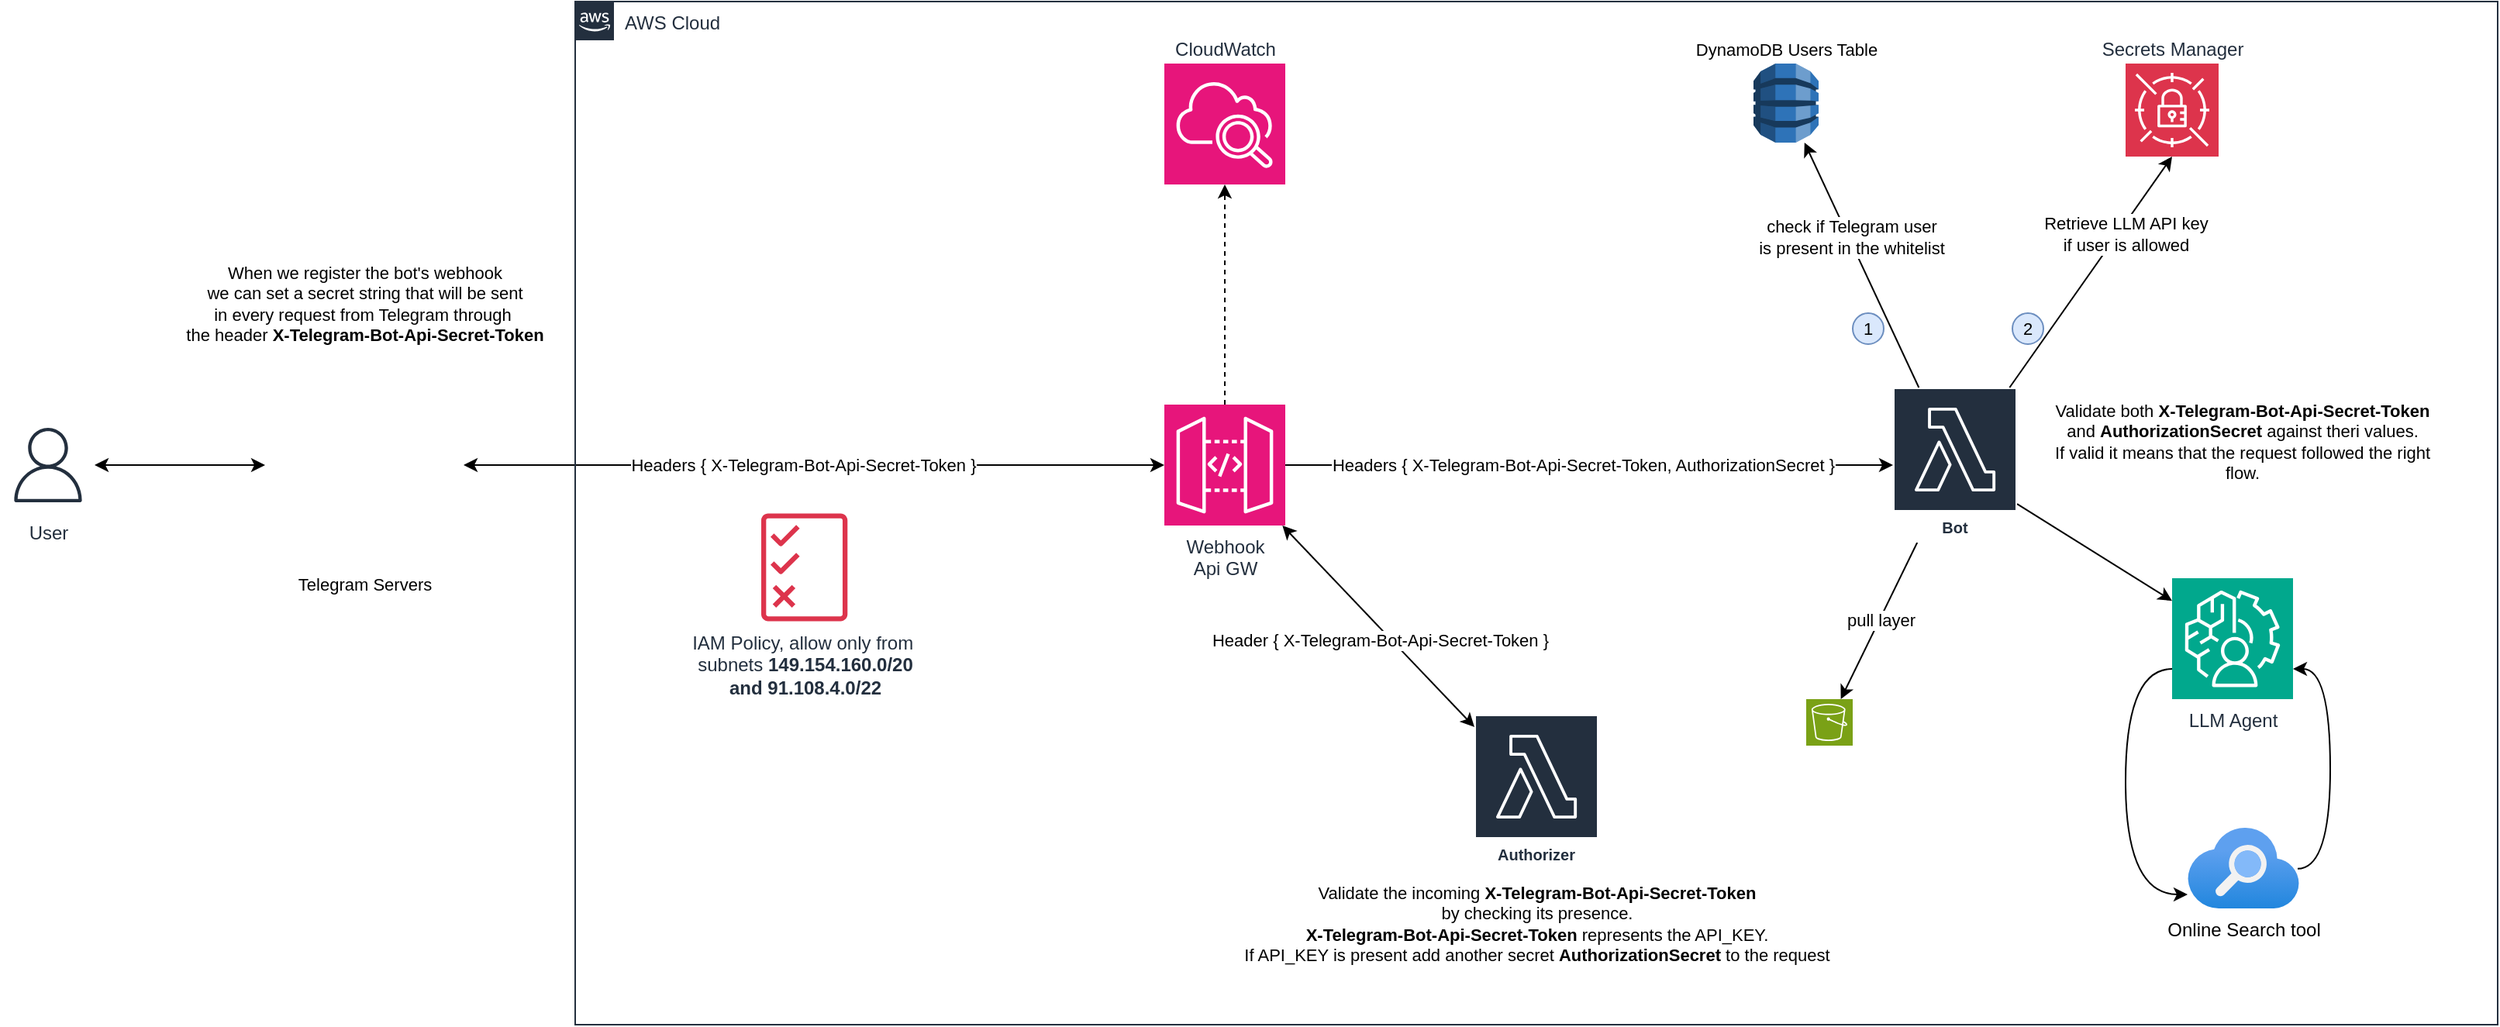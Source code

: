 <mxfile version="26.2.8">
  <diagram name="Pagina-1" id="fYTfs4sDM6bufokIppUH">
    <mxGraphModel dx="1175" dy="205" grid="1" gridSize="10" guides="1" tooltips="1" connect="1" arrows="1" fold="1" page="1" pageScale="1" pageWidth="827" pageHeight="1169" math="0" shadow="0">
      <root>
        <mxCell id="0" />
        <mxCell id="1" parent="0" />
        <mxCell id="7ggBEAi3PEVED5c9oeLr-35" style="edgeStyle=none;rounded=0;orthogonalLoop=1;jettySize=auto;html=1;strokeColor=default;align=center;verticalAlign=middle;fontFamily=Helvetica;fontSize=11;fontColor=default;labelBackgroundColor=default;endArrow=classic;" parent="1" source="7ggBEAi3PEVED5c9oeLr-2" target="7ggBEAi3PEVED5c9oeLr-34" edge="1">
          <mxGeometry relative="1" as="geometry" />
        </mxCell>
        <mxCell id="SbrLvL1oog02M2zgo0Gh-2" style="rounded=0;orthogonalLoop=1;jettySize=auto;html=1;" edge="1" parent="1" source="7ggBEAi3PEVED5c9oeLr-2" target="SbrLvL1oog02M2zgo0Gh-1">
          <mxGeometry relative="1" as="geometry" />
        </mxCell>
        <mxCell id="SbrLvL1oog02M2zgo0Gh-3" value="pull layer" style="edgeLabel;html=1;align=center;verticalAlign=middle;resizable=0;points=[];" vertex="1" connectable="0" parent="SbrLvL1oog02M2zgo0Gh-2">
          <mxGeometry x="-0.009" relative="1" as="geometry">
            <mxPoint as="offset" />
          </mxGeometry>
        </mxCell>
        <mxCell id="7ggBEAi3PEVED5c9oeLr-2" value="Bot" style="sketch=0;outlineConnect=0;fontColor=#232F3E;gradientColor=none;strokeColor=#ffffff;fillColor=#232F3E;dashed=0;verticalLabelPosition=middle;verticalAlign=bottom;align=center;html=1;whiteSpace=wrap;fontSize=10;fontStyle=1;spacing=3;shape=mxgraph.aws4.productIcon;prIcon=mxgraph.aws4.lambda;" parent="1" vertex="1">
          <mxGeometry x="710" y="249" width="80" height="100" as="geometry" />
        </mxCell>
        <mxCell id="7ggBEAi3PEVED5c9oeLr-4" style="rounded=0;orthogonalLoop=1;jettySize=auto;html=1;" parent="1" source="7ggBEAi3PEVED5c9oeLr-3" target="7ggBEAi3PEVED5c9oeLr-2" edge="1">
          <mxGeometry relative="1" as="geometry" />
        </mxCell>
        <mxCell id="7ggBEAi3PEVED5c9oeLr-13" value="Headers { X-Telegram-Bot-Api-Secret-Token, AuthorizationSecret }" style="edgeLabel;html=1;align=center;verticalAlign=middle;resizable=0;points=[];fontFamily=Helvetica;fontSize=11;fontColor=default;labelBackgroundColor=default;" parent="7ggBEAi3PEVED5c9oeLr-4" vertex="1" connectable="0">
          <mxGeometry x="-0.263" relative="1" as="geometry">
            <mxPoint x="47" as="offset" />
          </mxGeometry>
        </mxCell>
        <mxCell id="7ggBEAi3PEVED5c9oeLr-9" style="edgeStyle=none;rounded=0;orthogonalLoop=1;jettySize=auto;html=1;strokeColor=default;align=center;verticalAlign=middle;fontFamily=Helvetica;fontSize=11;fontColor=default;labelBackgroundColor=default;endArrow=classic;startArrow=classic;startFill=1;" parent="1" source="7ggBEAi3PEVED5c9oeLr-3" target="7ggBEAi3PEVED5c9oeLr-8" edge="1">
          <mxGeometry relative="1" as="geometry" />
        </mxCell>
        <mxCell id="7ggBEAi3PEVED5c9oeLr-10" value="Header { X-Telegram-Bot-Api-Secret-Token }" style="edgeLabel;html=1;align=center;verticalAlign=middle;resizable=0;points=[];fontFamily=Helvetica;fontSize=11;fontColor=default;labelBackgroundColor=default;" parent="7ggBEAi3PEVED5c9oeLr-9" vertex="1" connectable="0">
          <mxGeometry x="0.075" y="-5" relative="1" as="geometry">
            <mxPoint as="offset" />
          </mxGeometry>
        </mxCell>
        <mxCell id="7ggBEAi3PEVED5c9oeLr-12" style="edgeStyle=none;rounded=0;orthogonalLoop=1;jettySize=auto;html=1;strokeColor=default;align=center;verticalAlign=middle;fontFamily=Helvetica;fontSize=11;fontColor=default;labelBackgroundColor=default;endArrow=classic;dashed=1;" parent="1" source="7ggBEAi3PEVED5c9oeLr-3" target="7ggBEAi3PEVED5c9oeLr-11" edge="1">
          <mxGeometry relative="1" as="geometry" />
        </mxCell>
        <mxCell id="7ggBEAi3PEVED5c9oeLr-3" value="Webhook &lt;br&gt;Api GW" style="sketch=0;points=[[0,0,0],[0.25,0,0],[0.5,0,0],[0.75,0,0],[1,0,0],[0,1,0],[0.25,1,0],[0.5,1,0],[0.75,1,0],[1,1,0],[0,0.25,0],[0,0.5,0],[0,0.75,0],[1,0.25,0],[1,0.5,0],[1,0.75,0]];outlineConnect=0;fontColor=#232F3E;fillColor=#E7157B;strokeColor=#ffffff;dashed=0;verticalLabelPosition=bottom;verticalAlign=top;align=center;html=1;fontSize=12;fontStyle=0;aspect=fixed;shape=mxgraph.aws4.resourceIcon;resIcon=mxgraph.aws4.api_gateway;" parent="1" vertex="1">
          <mxGeometry x="240" y="260" width="78" height="78" as="geometry" />
        </mxCell>
        <mxCell id="7ggBEAi3PEVED5c9oeLr-6" style="edgeStyle=none;rounded=0;orthogonalLoop=1;jettySize=auto;html=1;strokeColor=default;align=center;verticalAlign=middle;fontFamily=Helvetica;fontSize=11;fontColor=default;labelBackgroundColor=default;endArrow=classic;startArrow=classic;startFill=1;" parent="1" source="7ggBEAi3PEVED5c9oeLr-5" target="7ggBEAi3PEVED5c9oeLr-3" edge="1">
          <mxGeometry relative="1" as="geometry" />
        </mxCell>
        <mxCell id="7ggBEAi3PEVED5c9oeLr-7" value="Headers { X-Telegram-Bot-Api-Secret-Token }" style="edgeLabel;html=1;align=center;verticalAlign=middle;resizable=0;points=[];fontFamily=Helvetica;fontSize=11;fontColor=default;labelBackgroundColor=default;" parent="7ggBEAi3PEVED5c9oeLr-6" vertex="1" connectable="0">
          <mxGeometry x="-0.309" y="-1" relative="1" as="geometry">
            <mxPoint x="63" y="-1" as="offset" />
          </mxGeometry>
        </mxCell>
        <mxCell id="7ggBEAi3PEVED5c9oeLr-5" value="Telegram&amp;nbsp;Servers" style="shape=image;html=1;verticalAlign=top;verticalLabelPosition=bottom;labelBackgroundColor=#ffffff;imageAspect=0;aspect=fixed;image=https://cdn1.iconfinder.com/data/icons/unicons-line-vol-6/24/telegram-128.png;fontFamily=Helvetica;fontSize=11;fontColor=default;" parent="1" vertex="1">
          <mxGeometry x="-340" y="235" width="128" height="128" as="geometry" />
        </mxCell>
        <mxCell id="7ggBEAi3PEVED5c9oeLr-8" value="Authorizer" style="sketch=0;outlineConnect=0;fontColor=#232F3E;gradientColor=none;strokeColor=#ffffff;fillColor=#232F3E;dashed=0;verticalLabelPosition=middle;verticalAlign=bottom;align=center;html=1;whiteSpace=wrap;fontSize=10;fontStyle=1;spacing=3;shape=mxgraph.aws4.productIcon;prIcon=mxgraph.aws4.lambda;" parent="1" vertex="1">
          <mxGeometry x="440" y="460" width="80" height="100" as="geometry" />
        </mxCell>
        <mxCell id="7ggBEAi3PEVED5c9oeLr-11" value="CloudWatch" style="sketch=0;points=[[0,0,0],[0.25,0,0],[0.5,0,0],[0.75,0,0],[1,0,0],[0,1,0],[0.25,1,0],[0.5,1,0],[0.75,1,0],[1,1,0],[0,0.25,0],[0,0.5,0],[0,0.75,0],[1,0.25,0],[1,0.5,0],[1,0.75,0]];points=[[0,0,0],[0.25,0,0],[0.5,0,0],[0.75,0,0],[1,0,0],[0,1,0],[0.25,1,0],[0.5,1,0],[0.75,1,0],[1,1,0],[0,0.25,0],[0,0.5,0],[0,0.75,0],[1,0.25,0],[1,0.5,0],[1,0.75,0]];outlineConnect=0;fontColor=#232F3E;fillColor=#E7157B;strokeColor=#ffffff;dashed=0;verticalLabelPosition=top;verticalAlign=bottom;align=center;html=1;fontSize=12;fontStyle=0;aspect=fixed;shape=mxgraph.aws4.resourceIcon;resIcon=mxgraph.aws4.cloudwatch_2;fontFamily=Helvetica;labelBackgroundColor=default;labelPosition=center;" parent="1" vertex="1">
          <mxGeometry x="240" y="40" width="78" height="78" as="geometry" />
        </mxCell>
        <mxCell id="7ggBEAi3PEVED5c9oeLr-14" value="IAM Policy, allow only from&amp;nbsp;&lt;br&gt;subnets &lt;b&gt;149.154.160.0/20 &lt;br&gt;and&lt;/b&gt;&amp;nbsp;&lt;b&gt;91.108.4.0/22&lt;/b&gt;" style="sketch=0;outlineConnect=0;fontColor=#232F3E;gradientColor=none;fillColor=#DD344C;strokeColor=none;dashed=0;verticalLabelPosition=bottom;verticalAlign=top;align=center;html=1;fontSize=12;fontStyle=0;aspect=fixed;pointerEvents=1;shape=mxgraph.aws4.permissions;fontFamily=Helvetica;labelBackgroundColor=default;" parent="1" vertex="1">
          <mxGeometry x="-20" y="330" width="55.64" height="70" as="geometry" />
        </mxCell>
        <mxCell id="7ggBEAi3PEVED5c9oeLr-15" value="Validate the incoming &lt;b&gt;X-Telegram-Bot-Api-Secret-Token&lt;/b&gt;&lt;br&gt;by checking its presence.&lt;br&gt;&lt;b&gt;X-Telegram-Bot-Api-Secret-Token &lt;/b&gt;represents the API_KEY.&lt;div&gt;If API_KEY is present add another secret &lt;b&gt;AuthorizationSecret&lt;/b&gt;&amp;nbsp;to the request&lt;/div&gt;" style="text;html=1;align=center;verticalAlign=middle;resizable=0;points=[];autosize=1;strokeColor=none;fillColor=none;fontFamily=Helvetica;fontSize=11;fontColor=default;labelBackgroundColor=default;" parent="1" vertex="1">
          <mxGeometry x="280" y="560" width="400" height="70" as="geometry" />
        </mxCell>
        <mxCell id="7ggBEAi3PEVED5c9oeLr-16" value="Validate both &lt;b&gt;X-Telegram-Bot-Api-Secret-Token&lt;/b&gt;&lt;div&gt;and &lt;b&gt;AuthorizationSecret &lt;/b&gt;against theri values.&lt;/div&gt;&lt;div&gt;If valid it means that the request followed the right&lt;/div&gt;&lt;div&gt;flow.&lt;/div&gt;" style="text;html=1;align=center;verticalAlign=middle;resizable=0;points=[];autosize=1;strokeColor=none;fillColor=none;fontFamily=Helvetica;fontSize=11;fontColor=default;labelBackgroundColor=default;" parent="1" vertex="1">
          <mxGeometry x="800" y="249" width="270" height="70" as="geometry" />
        </mxCell>
        <mxCell id="7ggBEAi3PEVED5c9oeLr-17" value="AWS Cloud" style="points=[[0,0],[0.25,0],[0.5,0],[0.75,0],[1,0],[1,0.25],[1,0.5],[1,0.75],[1,1],[0.75,1],[0.5,1],[0.25,1],[0,1],[0,0.75],[0,0.5],[0,0.25]];outlineConnect=0;gradientColor=none;html=1;whiteSpace=wrap;fontSize=12;fontStyle=0;container=1;pointerEvents=0;collapsible=0;recursiveResize=0;shape=mxgraph.aws4.group;grIcon=mxgraph.aws4.group_aws_cloud_alt;strokeColor=#232F3E;fillColor=none;verticalAlign=top;align=left;spacingLeft=30;fontColor=#232F3E;dashed=0;fontFamily=Helvetica;labelBackgroundColor=default;" parent="1" vertex="1">
          <mxGeometry x="-140" width="1240" height="660" as="geometry" />
        </mxCell>
        <mxCell id="7ggBEAi3PEVED5c9oeLr-21" value="DynamoDB Users Table" style="outlineConnect=0;dashed=0;verticalLabelPosition=top;verticalAlign=bottom;align=center;html=1;shape=mxgraph.aws3.dynamo_db;fillColor=#2E73B8;gradientColor=none;fontFamily=Helvetica;fontSize=11;fontColor=default;labelBackgroundColor=default;labelPosition=center;" parent="7ggBEAi3PEVED5c9oeLr-17" vertex="1">
          <mxGeometry x="760" y="40" width="42" height="51" as="geometry" />
        </mxCell>
        <mxCell id="7ggBEAi3PEVED5c9oeLr-24" value="Secrets Manager" style="sketch=0;points=[[0,0,0],[0.25,0,0],[0.5,0,0],[0.75,0,0],[1,0,0],[0,1,0],[0.25,1,0],[0.5,1,0],[0.75,1,0],[1,1,0],[0,0.25,0],[0,0.5,0],[0,0.75,0],[1,0.25,0],[1,0.5,0],[1,0.75,0]];outlineConnect=0;fontColor=#232F3E;fillColor=#DD344C;strokeColor=#ffffff;dashed=0;verticalLabelPosition=top;verticalAlign=bottom;align=center;html=1;fontSize=12;fontStyle=0;aspect=fixed;shape=mxgraph.aws4.resourceIcon;resIcon=mxgraph.aws4.secrets_manager;fontFamily=Helvetica;labelBackgroundColor=default;labelPosition=center;" parent="7ggBEAi3PEVED5c9oeLr-17" vertex="1">
          <mxGeometry x="1000" y="40" width="60" height="60" as="geometry" />
        </mxCell>
        <mxCell id="7ggBEAi3PEVED5c9oeLr-27" value="2" style="ellipse;whiteSpace=wrap;html=1;fontFamily=Helvetica;fontSize=11;labelBackgroundColor=none;fillColor=#dae8fc;strokeColor=#6c8ebf;" parent="7ggBEAi3PEVED5c9oeLr-17" vertex="1">
          <mxGeometry x="927" y="201" width="20" height="20" as="geometry" />
        </mxCell>
        <mxCell id="7ggBEAi3PEVED5c9oeLr-30" value="1" style="ellipse;whiteSpace=wrap;html=1;fontFamily=Helvetica;fontSize=11;labelBackgroundColor=none;fillColor=#dae8fc;strokeColor=#6c8ebf;" parent="7ggBEAi3PEVED5c9oeLr-17" vertex="1">
          <mxGeometry x="824" y="201" width="20" height="20" as="geometry" />
        </mxCell>
        <mxCell id="SbrLvL1oog02M2zgo0Gh-5" style="rounded=0;orthogonalLoop=1;jettySize=auto;html=1;edgeStyle=orthogonalEdgeStyle;curved=1;exitX=0;exitY=0.75;exitDx=0;exitDy=0;exitPerimeter=0;" edge="1" parent="7ggBEAi3PEVED5c9oeLr-17" source="7ggBEAi3PEVED5c9oeLr-34" target="SbrLvL1oog02M2zgo0Gh-4">
          <mxGeometry relative="1" as="geometry">
            <Array as="points">
              <mxPoint x="1000" y="431" />
              <mxPoint x="1000" y="576" />
            </Array>
          </mxGeometry>
        </mxCell>
        <mxCell id="7ggBEAi3PEVED5c9oeLr-34" value="LLM Agent" style="sketch=0;points=[[0,0,0],[0.25,0,0],[0.5,0,0],[0.75,0,0],[1,0,0],[0,1,0],[0.25,1,0],[0.5,1,0],[0.75,1,0],[1,1,0],[0,0.25,0],[0,0.5,0],[0,0.75,0],[1,0.25,0],[1,0.5,0],[1,0.75,0]];outlineConnect=0;fontColor=#232F3E;fillColor=#01A88D;strokeColor=#ffffff;dashed=0;verticalLabelPosition=bottom;verticalAlign=top;align=center;html=1;fontSize=12;fontStyle=0;aspect=fixed;shape=mxgraph.aws4.resourceIcon;resIcon=mxgraph.aws4.augmented_ai;fontFamily=Helvetica;labelBackgroundColor=default;" parent="7ggBEAi3PEVED5c9oeLr-17" vertex="1">
          <mxGeometry x="1030" y="372" width="78" height="78" as="geometry" />
        </mxCell>
        <mxCell id="SbrLvL1oog02M2zgo0Gh-1" value="" style="sketch=0;points=[[0,0,0],[0.25,0,0],[0.5,0,0],[0.75,0,0],[1,0,0],[0,1,0],[0.25,1,0],[0.5,1,0],[0.75,1,0],[1,1,0],[0,0.25,0],[0,0.5,0],[0,0.75,0],[1,0.25,0],[1,0.5,0],[1,0.75,0]];outlineConnect=0;fontColor=#232F3E;fillColor=#7AA116;strokeColor=#ffffff;dashed=0;verticalLabelPosition=bottom;verticalAlign=top;align=center;html=1;fontSize=12;fontStyle=0;aspect=fixed;shape=mxgraph.aws4.resourceIcon;resIcon=mxgraph.aws4.s3;" vertex="1" parent="7ggBEAi3PEVED5c9oeLr-17">
          <mxGeometry x="794" y="450" width="30" height="30" as="geometry" />
        </mxCell>
        <mxCell id="SbrLvL1oog02M2zgo0Gh-4" value="Online Search tool" style="image;aspect=fixed;html=1;points=[];align=center;fontSize=12;image=img/lib/azure2/app_services/Search_Services.svg;" vertex="1" parent="7ggBEAi3PEVED5c9oeLr-17">
          <mxGeometry x="1040" y="533" width="72" height="52" as="geometry" />
        </mxCell>
        <mxCell id="SbrLvL1oog02M2zgo0Gh-6" style="edgeStyle=orthogonalEdgeStyle;rounded=0;orthogonalLoop=1;jettySize=auto;html=1;entryX=1;entryY=0.75;entryDx=0;entryDy=0;entryPerimeter=0;curved=1;exitX=0.986;exitY=0.508;exitDx=0;exitDy=0;exitPerimeter=0;" edge="1" parent="7ggBEAi3PEVED5c9oeLr-17" source="SbrLvL1oog02M2zgo0Gh-4" target="7ggBEAi3PEVED5c9oeLr-34">
          <mxGeometry relative="1" as="geometry" />
        </mxCell>
        <mxCell id="7ggBEAi3PEVED5c9oeLr-19" style="edgeStyle=none;rounded=0;orthogonalLoop=1;jettySize=auto;html=1;strokeColor=default;align=center;verticalAlign=middle;fontFamily=Helvetica;fontSize=11;fontColor=default;labelBackgroundColor=default;endArrow=classic;startArrow=classic;startFill=1;" parent="1" source="7ggBEAi3PEVED5c9oeLr-18" target="7ggBEAi3PEVED5c9oeLr-5" edge="1">
          <mxGeometry relative="1" as="geometry" />
        </mxCell>
        <mxCell id="7ggBEAi3PEVED5c9oeLr-18" value="User" style="sketch=0;outlineConnect=0;fontColor=#232F3E;gradientColor=none;strokeColor=#232F3E;fillColor=#ffffff;dashed=0;verticalLabelPosition=bottom;verticalAlign=top;align=center;html=1;fontSize=12;fontStyle=0;aspect=fixed;shape=mxgraph.aws4.resourceIcon;resIcon=mxgraph.aws4.user;fontFamily=Helvetica;labelBackgroundColor=default;" parent="1" vertex="1">
          <mxGeometry x="-510" y="269" width="60" height="60" as="geometry" />
        </mxCell>
        <mxCell id="7ggBEAi3PEVED5c9oeLr-20" value="When we register the bot&#39;s webhook&lt;br&gt;we can set a secret string that will be sent&lt;div&gt;in every request from Telegram through&amp;nbsp;&lt;/div&gt;&lt;div&gt;the header &lt;b&gt;X-Telegram-Bot-Api-Secret-Token&lt;/b&gt;&lt;/div&gt;" style="text;html=1;align=center;verticalAlign=middle;resizable=0;points=[];autosize=1;strokeColor=none;fillColor=none;fontFamily=Helvetica;fontSize=11;fontColor=default;labelBackgroundColor=default;" parent="1" vertex="1">
          <mxGeometry x="-401" y="160" width="250" height="70" as="geometry" />
        </mxCell>
        <mxCell id="7ggBEAi3PEVED5c9oeLr-22" style="edgeStyle=none;rounded=0;orthogonalLoop=1;jettySize=auto;html=1;strokeColor=default;align=center;verticalAlign=middle;fontFamily=Helvetica;fontSize=11;fontColor=default;labelBackgroundColor=default;endArrow=classic;" parent="1" source="7ggBEAi3PEVED5c9oeLr-2" target="7ggBEAi3PEVED5c9oeLr-21" edge="1">
          <mxGeometry relative="1" as="geometry" />
        </mxCell>
        <mxCell id="7ggBEAi3PEVED5c9oeLr-23" value="check if Telegram user&lt;br&gt;is present in the whitelist" style="edgeLabel;html=1;align=center;verticalAlign=middle;resizable=0;points=[];fontFamily=Helvetica;fontSize=11;fontColor=default;labelBackgroundColor=default;" parent="7ggBEAi3PEVED5c9oeLr-22" vertex="1" connectable="0">
          <mxGeometry x="0.221" y="-1" relative="1" as="geometry">
            <mxPoint as="offset" />
          </mxGeometry>
        </mxCell>
        <mxCell id="7ggBEAi3PEVED5c9oeLr-25" style="edgeStyle=none;rounded=0;orthogonalLoop=1;jettySize=auto;html=1;entryX=0.5;entryY=1;entryDx=0;entryDy=0;entryPerimeter=0;strokeColor=default;align=center;verticalAlign=middle;fontFamily=Helvetica;fontSize=11;fontColor=default;labelBackgroundColor=default;endArrow=classic;" parent="1" source="7ggBEAi3PEVED5c9oeLr-2" target="7ggBEAi3PEVED5c9oeLr-24" edge="1">
          <mxGeometry relative="1" as="geometry" />
        </mxCell>
        <mxCell id="7ggBEAi3PEVED5c9oeLr-26" value="Retrieve LLM API key&lt;br&gt;if user is allowed" style="edgeLabel;html=1;align=center;verticalAlign=middle;resizable=0;points=[];fontFamily=Helvetica;fontSize=11;fontColor=default;labelBackgroundColor=default;" parent="7ggBEAi3PEVED5c9oeLr-25" vertex="1" connectable="0">
          <mxGeometry x="0.11" y="2" relative="1" as="geometry">
            <mxPoint x="18" y="-15" as="offset" />
          </mxGeometry>
        </mxCell>
      </root>
    </mxGraphModel>
  </diagram>
</mxfile>
